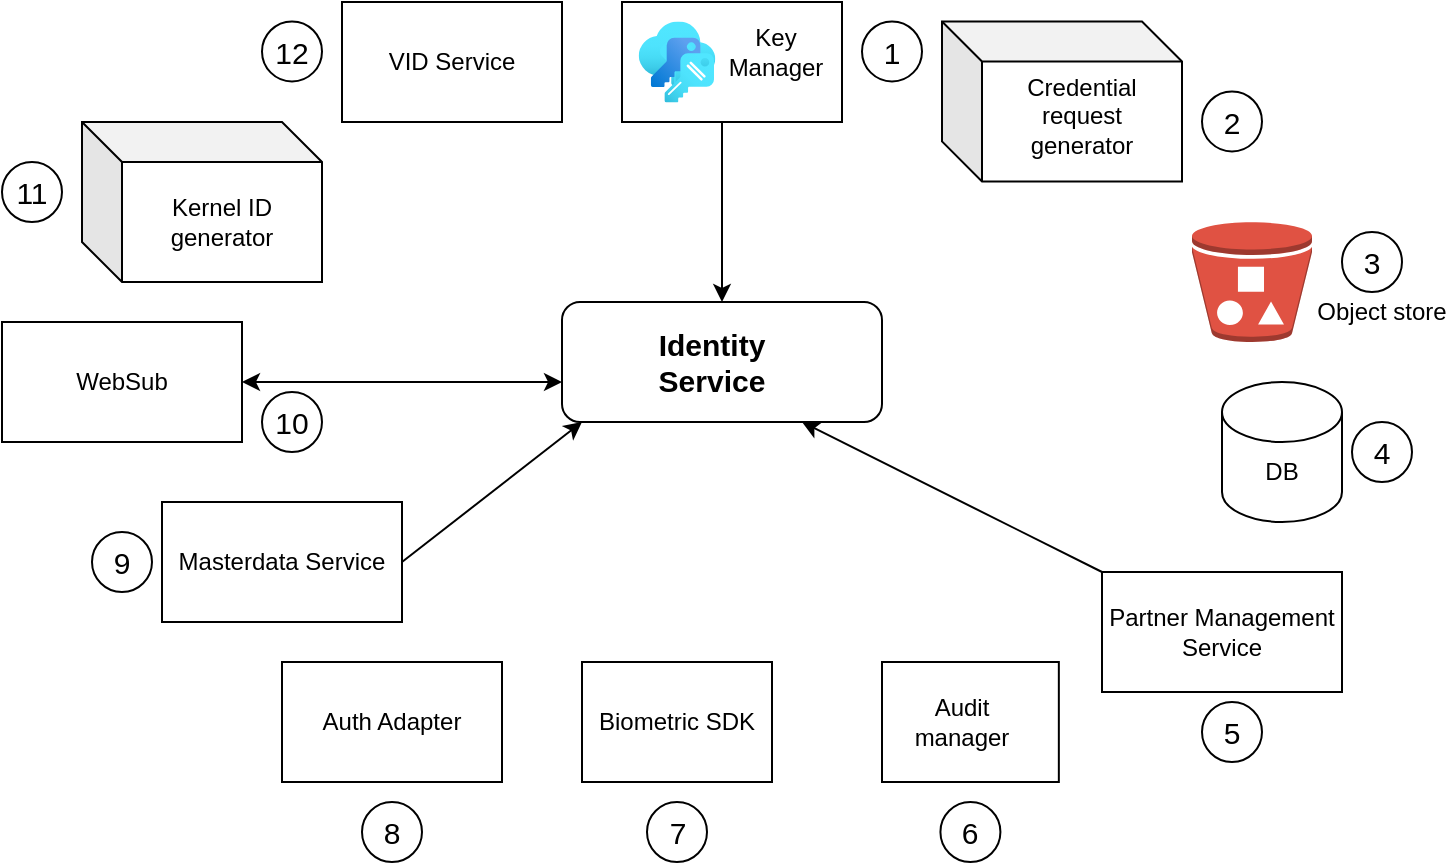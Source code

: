 <mxfile version="16.5.2" type="github">
  <diagram id="Rfm9pupQd3TTHusyGie_" name="Page-1">
    <mxGraphModel dx="782" dy="468" grid="1" gridSize="10" guides="1" tooltips="1" connect="1" arrows="1" fold="1" page="1" pageScale="1" pageWidth="850" pageHeight="1100" math="0" shadow="0">
      <root>
        <mxCell id="0" />
        <mxCell id="1" parent="0" />
        <mxCell id="ZjMapaG8mnD5svFaJToD-7" value="" style="rounded=1;whiteSpace=wrap;html=1;" vertex="1" parent="1">
          <mxGeometry x="320" y="180" width="160" height="60" as="geometry" />
        </mxCell>
        <mxCell id="ZjMapaG8mnD5svFaJToD-8" value="&lt;b&gt;&lt;font style=&quot;font-size: 15px&quot;&gt;Identity Service&lt;/font&gt;&lt;/b&gt;" style="text;html=1;strokeColor=none;fillColor=none;align=center;verticalAlign=middle;whiteSpace=wrap;rounded=0;" vertex="1" parent="1">
          <mxGeometry x="350" y="195" width="90" height="30" as="geometry" />
        </mxCell>
        <mxCell id="ZjMapaG8mnD5svFaJToD-9" value="WebSub" style="rounded=0;whiteSpace=wrap;html=1;" vertex="1" parent="1">
          <mxGeometry x="40" y="190" width="120" height="60" as="geometry" />
        </mxCell>
        <mxCell id="ZjMapaG8mnD5svFaJToD-10" value="" style="rounded=0;whiteSpace=wrap;html=1;" vertex="1" parent="1">
          <mxGeometry x="350" y="30" width="110" height="60" as="geometry" />
        </mxCell>
        <mxCell id="ZjMapaG8mnD5svFaJToD-11" value="Partner Management Service" style="rounded=0;whiteSpace=wrap;html=1;" vertex="1" parent="1">
          <mxGeometry x="590" y="315" width="120" height="60" as="geometry" />
        </mxCell>
        <mxCell id="ZjMapaG8mnD5svFaJToD-12" value="VID Service" style="rounded=0;whiteSpace=wrap;html=1;" vertex="1" parent="1">
          <mxGeometry x="210" y="30" width="110" height="60" as="geometry" />
        </mxCell>
        <mxCell id="ZjMapaG8mnD5svFaJToD-13" value="Masterdata Service" style="rounded=0;whiteSpace=wrap;html=1;" vertex="1" parent="1">
          <mxGeometry x="120" y="280" width="120" height="60" as="geometry" />
        </mxCell>
        <mxCell id="ZjMapaG8mnD5svFaJToD-14" value="Auth Adapter" style="rounded=0;whiteSpace=wrap;html=1;" vertex="1" parent="1">
          <mxGeometry x="180" y="360" width="110" height="60" as="geometry" />
        </mxCell>
        <mxCell id="ZjMapaG8mnD5svFaJToD-15" value="Biometric SDK" style="rounded=0;whiteSpace=wrap;html=1;" vertex="1" parent="1">
          <mxGeometry x="330" y="360" width="95" height="60" as="geometry" />
        </mxCell>
        <mxCell id="ZjMapaG8mnD5svFaJToD-16" value="" style="rounded=0;whiteSpace=wrap;html=1;" vertex="1" parent="1">
          <mxGeometry x="480" y="360" width="88.42" height="60" as="geometry" />
        </mxCell>
        <mxCell id="ZjMapaG8mnD5svFaJToD-17" value="" style="aspect=fixed;html=1;points=[];align=center;image;fontSize=12;image=img/lib/azure2/security/Keys.svg;" vertex="1" parent="1">
          <mxGeometry x="358.29" y="39.72" width="38.42" height="40.56" as="geometry" />
        </mxCell>
        <mxCell id="ZjMapaG8mnD5svFaJToD-18" value="Key Manager" style="text;html=1;strokeColor=none;fillColor=none;align=center;verticalAlign=middle;whiteSpace=wrap;rounded=0;" vertex="1" parent="1">
          <mxGeometry x="396.71" y="39.72" width="60" height="30" as="geometry" />
        </mxCell>
        <mxCell id="ZjMapaG8mnD5svFaJToD-19" value="" style="shape=cube;whiteSpace=wrap;html=1;boundedLbl=1;backgroundOutline=1;darkOpacity=0.05;darkOpacity2=0.1;" vertex="1" parent="1">
          <mxGeometry x="510" y="39.72" width="120" height="80" as="geometry" />
        </mxCell>
        <mxCell id="ZjMapaG8mnD5svFaJToD-20" value="Credential request generator" style="text;html=1;strokeColor=none;fillColor=none;align=center;verticalAlign=middle;whiteSpace=wrap;rounded=0;" vertex="1" parent="1">
          <mxGeometry x="550" y="69.72" width="60" height="35" as="geometry" />
        </mxCell>
        <mxCell id="ZjMapaG8mnD5svFaJToD-21" value="" style="outlineConnect=0;dashed=0;verticalLabelPosition=bottom;verticalAlign=top;align=center;html=1;shape=mxgraph.aws3.bucket_with_objects;fillColor=#E05243;gradientColor=none;" vertex="1" parent="1">
          <mxGeometry x="635" y="140" width="60" height="60" as="geometry" />
        </mxCell>
        <mxCell id="ZjMapaG8mnD5svFaJToD-22" value="Object store" style="text;html=1;strokeColor=none;fillColor=none;align=center;verticalAlign=middle;whiteSpace=wrap;rounded=0;" vertex="1" parent="1">
          <mxGeometry x="695" y="170" width="70" height="30" as="geometry" />
        </mxCell>
        <mxCell id="ZjMapaG8mnD5svFaJToD-23" value="" style="shape=cylinder3;whiteSpace=wrap;html=1;boundedLbl=1;backgroundOutline=1;size=15;" vertex="1" parent="1">
          <mxGeometry x="650" y="220" width="60" height="70" as="geometry" />
        </mxCell>
        <mxCell id="ZjMapaG8mnD5svFaJToD-24" value="DB" style="text;html=1;strokeColor=none;fillColor=none;align=center;verticalAlign=middle;whiteSpace=wrap;rounded=0;" vertex="1" parent="1">
          <mxGeometry x="650" y="240" width="60" height="50" as="geometry" />
        </mxCell>
        <mxCell id="ZjMapaG8mnD5svFaJToD-25" value="Audit manager" style="text;html=1;strokeColor=none;fillColor=none;align=center;verticalAlign=middle;whiteSpace=wrap;rounded=0;" vertex="1" parent="1">
          <mxGeometry x="490" y="375" width="60" height="30" as="geometry" />
        </mxCell>
        <mxCell id="ZjMapaG8mnD5svFaJToD-26" value="Kernel ID generator" style="shape=cube;whiteSpace=wrap;html=1;boundedLbl=1;backgroundOutline=1;darkOpacity=0.05;darkOpacity2=0.1;" vertex="1" parent="1">
          <mxGeometry x="80" y="90" width="120" height="80" as="geometry" />
        </mxCell>
        <mxCell id="ZjMapaG8mnD5svFaJToD-31" value="" style="endArrow=classic;html=1;rounded=0;fontSize=15;entryX=0.5;entryY=0;entryDx=0;entryDy=0;" edge="1" parent="1" target="ZjMapaG8mnD5svFaJToD-7">
          <mxGeometry width="50" height="50" relative="1" as="geometry">
            <mxPoint x="400" y="90" as="sourcePoint" />
            <mxPoint x="430" y="250" as="targetPoint" />
          </mxGeometry>
        </mxCell>
        <mxCell id="ZjMapaG8mnD5svFaJToD-32" value="" style="endArrow=classic;html=1;rounded=0;fontSize=15;exitX=1;exitY=0.5;exitDx=0;exitDy=0;" edge="1" parent="1" source="ZjMapaG8mnD5svFaJToD-13">
          <mxGeometry width="50" height="50" relative="1" as="geometry">
            <mxPoint x="380" y="300" as="sourcePoint" />
            <mxPoint x="330" y="240" as="targetPoint" />
          </mxGeometry>
        </mxCell>
        <mxCell id="ZjMapaG8mnD5svFaJToD-33" value="" style="endArrow=classic;html=1;rounded=0;fontSize=15;entryX=0.75;entryY=1;entryDx=0;entryDy=0;exitX=0;exitY=0;exitDx=0;exitDy=0;" edge="1" parent="1" source="ZjMapaG8mnD5svFaJToD-11" target="ZjMapaG8mnD5svFaJToD-7">
          <mxGeometry width="50" height="50" relative="1" as="geometry">
            <mxPoint x="590" y="310" as="sourcePoint" />
            <mxPoint x="430" y="250" as="targetPoint" />
          </mxGeometry>
        </mxCell>
        <mxCell id="ZjMapaG8mnD5svFaJToD-34" value="" style="endArrow=classic;startArrow=classic;html=1;rounded=0;fontSize=15;exitX=1;exitY=0.5;exitDx=0;exitDy=0;" edge="1" parent="1" source="ZjMapaG8mnD5svFaJToD-9">
          <mxGeometry width="50" height="50" relative="1" as="geometry">
            <mxPoint x="380" y="300" as="sourcePoint" />
            <mxPoint x="320" y="220" as="targetPoint" />
          </mxGeometry>
        </mxCell>
        <mxCell id="ZjMapaG8mnD5svFaJToD-35" value="1" style="ellipse;whiteSpace=wrap;html=1;aspect=fixed;fontSize=15;" vertex="1" parent="1">
          <mxGeometry x="470" y="39.72" width="30" height="30" as="geometry" />
        </mxCell>
        <mxCell id="ZjMapaG8mnD5svFaJToD-36" value="2" style="ellipse;whiteSpace=wrap;html=1;aspect=fixed;fontSize=15;" vertex="1" parent="1">
          <mxGeometry x="640" y="74.72" width="30" height="30" as="geometry" />
        </mxCell>
        <mxCell id="ZjMapaG8mnD5svFaJToD-37" value="3" style="ellipse;whiteSpace=wrap;html=1;aspect=fixed;fontSize=15;" vertex="1" parent="1">
          <mxGeometry x="710" y="145" width="30" height="30" as="geometry" />
        </mxCell>
        <mxCell id="ZjMapaG8mnD5svFaJToD-39" value="4" style="ellipse;whiteSpace=wrap;html=1;aspect=fixed;fontSize=15;" vertex="1" parent="1">
          <mxGeometry x="715" y="240" width="30" height="30" as="geometry" />
        </mxCell>
        <mxCell id="ZjMapaG8mnD5svFaJToD-40" value="5" style="ellipse;whiteSpace=wrap;html=1;aspect=fixed;fontSize=15;" vertex="1" parent="1">
          <mxGeometry x="640" y="380" width="30" height="30" as="geometry" />
        </mxCell>
        <mxCell id="ZjMapaG8mnD5svFaJToD-41" value="6" style="ellipse;whiteSpace=wrap;html=1;aspect=fixed;fontSize=15;" vertex="1" parent="1">
          <mxGeometry x="509.21" y="430" width="30" height="30" as="geometry" />
        </mxCell>
        <mxCell id="ZjMapaG8mnD5svFaJToD-42" value="8" style="ellipse;whiteSpace=wrap;html=1;aspect=fixed;fontSize=15;" vertex="1" parent="1">
          <mxGeometry x="220.0" y="430" width="30" height="30" as="geometry" />
        </mxCell>
        <mxCell id="ZjMapaG8mnD5svFaJToD-43" value="7" style="ellipse;whiteSpace=wrap;html=1;aspect=fixed;fontSize=15;" vertex="1" parent="1">
          <mxGeometry x="362.5" y="430" width="30" height="30" as="geometry" />
        </mxCell>
        <mxCell id="ZjMapaG8mnD5svFaJToD-44" value="12" style="ellipse;whiteSpace=wrap;html=1;aspect=fixed;fontSize=15;" vertex="1" parent="1">
          <mxGeometry x="170" y="39.72" width="30" height="30" as="geometry" />
        </mxCell>
        <mxCell id="ZjMapaG8mnD5svFaJToD-45" value="9" style="ellipse;whiteSpace=wrap;html=1;aspect=fixed;fontSize=15;" vertex="1" parent="1">
          <mxGeometry x="85.0" y="295" width="30" height="30" as="geometry" />
        </mxCell>
        <mxCell id="ZjMapaG8mnD5svFaJToD-46" value="11" style="ellipse;whiteSpace=wrap;html=1;aspect=fixed;fontSize=15;" vertex="1" parent="1">
          <mxGeometry x="40" y="110" width="30" height="30" as="geometry" />
        </mxCell>
        <mxCell id="ZjMapaG8mnD5svFaJToD-47" value="10" style="ellipse;whiteSpace=wrap;html=1;aspect=fixed;fontSize=15;" vertex="1" parent="1">
          <mxGeometry x="170.0" y="225" width="30" height="30" as="geometry" />
        </mxCell>
      </root>
    </mxGraphModel>
  </diagram>
</mxfile>
